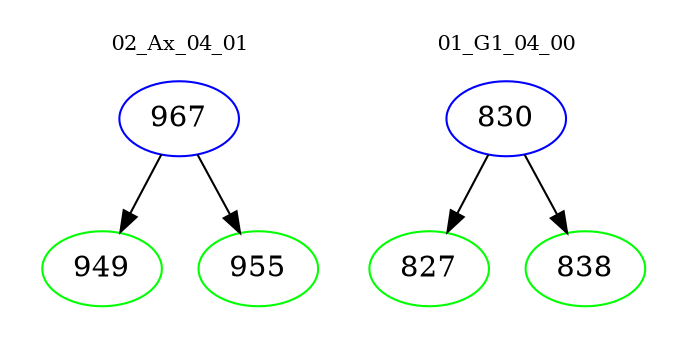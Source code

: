 digraph{
subgraph cluster_0 {
color = white
label = "02_Ax_04_01";
fontsize=10;
T0_967 [label="967", color="blue"]
T0_967 -> T0_949 [color="black"]
T0_949 [label="949", color="green"]
T0_967 -> T0_955 [color="black"]
T0_955 [label="955", color="green"]
}
subgraph cluster_1 {
color = white
label = "01_G1_04_00";
fontsize=10;
T1_830 [label="830", color="blue"]
T1_830 -> T1_827 [color="black"]
T1_827 [label="827", color="green"]
T1_830 -> T1_838 [color="black"]
T1_838 [label="838", color="green"]
}
}
